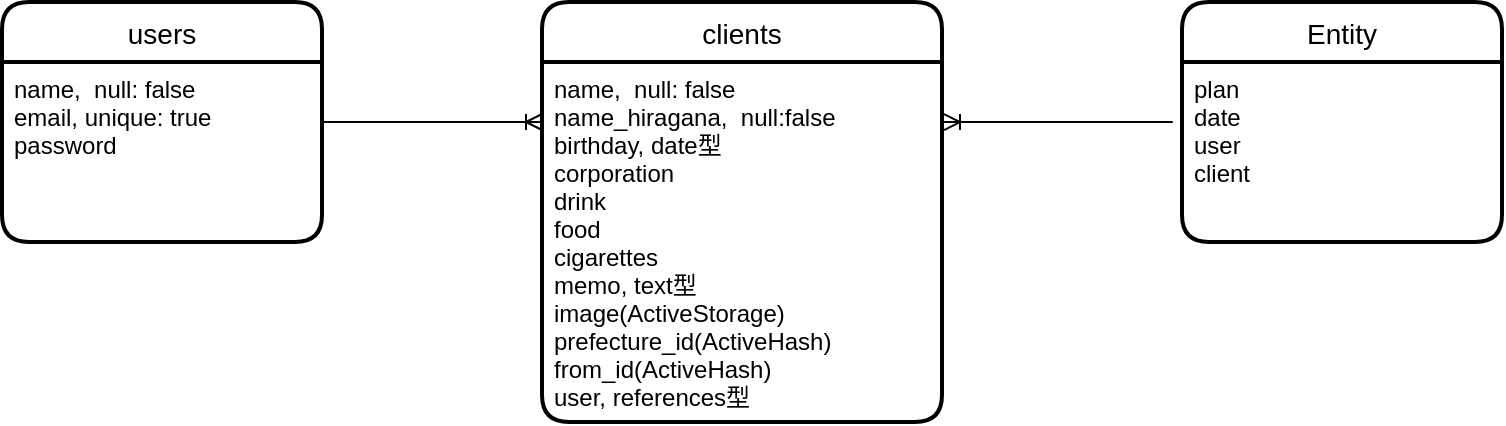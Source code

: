 <mxfile>
    <diagram id="J1IKQo-9nyGWrVdq3HvV" name="ページ1">
        <mxGraphModel dx="331" dy="680" grid="1" gridSize="10" guides="1" tooltips="1" connect="1" arrows="1" fold="1" page="1" pageScale="1" pageWidth="827" pageHeight="1169" math="0" shadow="0">
            <root>
                <mxCell id="0"/>
                <mxCell id="1" parent="0"/>
                <mxCell id="2" value="users" style="swimlane;childLayout=stackLayout;horizontal=1;startSize=30;horizontalStack=0;rounded=1;fontSize=14;fontStyle=0;strokeWidth=2;resizeParent=0;resizeLast=1;shadow=0;dashed=0;align=center;" parent="1" vertex="1">
                    <mxGeometry x="20" y="200" width="160" height="120" as="geometry"/>
                </mxCell>
                <mxCell id="3" value="name,  null: false&#10;email, unique: true&#10;password" style="align=left;strokeColor=none;fillColor=none;spacingLeft=4;fontSize=12;verticalAlign=top;resizable=0;rotatable=0;part=1;" parent="2" vertex="1">
                    <mxGeometry y="30" width="160" height="90" as="geometry"/>
                </mxCell>
                <mxCell id="4" value="clients" style="swimlane;childLayout=stackLayout;horizontal=1;startSize=30;horizontalStack=0;rounded=1;fontSize=14;fontStyle=0;strokeWidth=2;resizeParent=0;resizeLast=1;shadow=0;dashed=0;align=center;" parent="1" vertex="1">
                    <mxGeometry x="290" y="200" width="200" height="210" as="geometry"/>
                </mxCell>
                <mxCell id="5" value="name,  null: false&#10;name_hiragana,  null:false&#10;birthday, date型&#10;corporation&#10;drink&#10;food&#10;cigarettes&#10;memo, text型&#10;image(ActiveStorage)&#10;prefecture_id(ActiveHash)&#10;from_id(ActiveHash)&#10;user, references型" style="align=left;strokeColor=none;fillColor=none;spacingLeft=4;fontSize=12;verticalAlign=top;resizable=0;rotatable=0;part=1;" parent="4" vertex="1">
                    <mxGeometry y="30" width="200" height="180" as="geometry"/>
                </mxCell>
                <mxCell id="11" value="" style="edgeStyle=entityRelationEdgeStyle;fontSize=12;html=1;endArrow=ERoneToMany;" edge="1" parent="1">
                    <mxGeometry width="100" height="100" relative="1" as="geometry">
                        <mxPoint x="180" y="260" as="sourcePoint"/>
                        <mxPoint x="290" y="260" as="targetPoint"/>
                    </mxGeometry>
                </mxCell>
                <mxCell id="14" value="" style="edgeStyle=entityRelationEdgeStyle;fontSize=12;html=1;endArrow=ERoneToMany;entryX=1.005;entryY=0.167;entryDx=0;entryDy=0;entryPerimeter=0;" edge="1" parent="1" target="5">
                    <mxGeometry width="100" height="100" relative="1" as="geometry">
                        <mxPoint x="580" y="260" as="sourcePoint"/>
                        <mxPoint x="710" y="160" as="targetPoint"/>
                    </mxGeometry>
                </mxCell>
                <mxCell id="19" value="Entity" style="swimlane;childLayout=stackLayout;horizontal=1;startSize=30;horizontalStack=0;rounded=1;fontSize=14;fontStyle=0;strokeWidth=2;resizeParent=0;resizeLast=1;shadow=0;dashed=0;align=center;" vertex="1" parent="1">
                    <mxGeometry x="610" y="200" width="160" height="120" as="geometry"/>
                </mxCell>
                <mxCell id="20" value="plan&#10;date&#10;user&#10;client" style="align=left;strokeColor=none;fillColor=none;spacingLeft=4;fontSize=12;verticalAlign=top;resizable=0;rotatable=0;part=1;" vertex="1" parent="19">
                    <mxGeometry y="30" width="160" height="90" as="geometry"/>
                </mxCell>
            </root>
        </mxGraphModel>
    </diagram>
</mxfile>